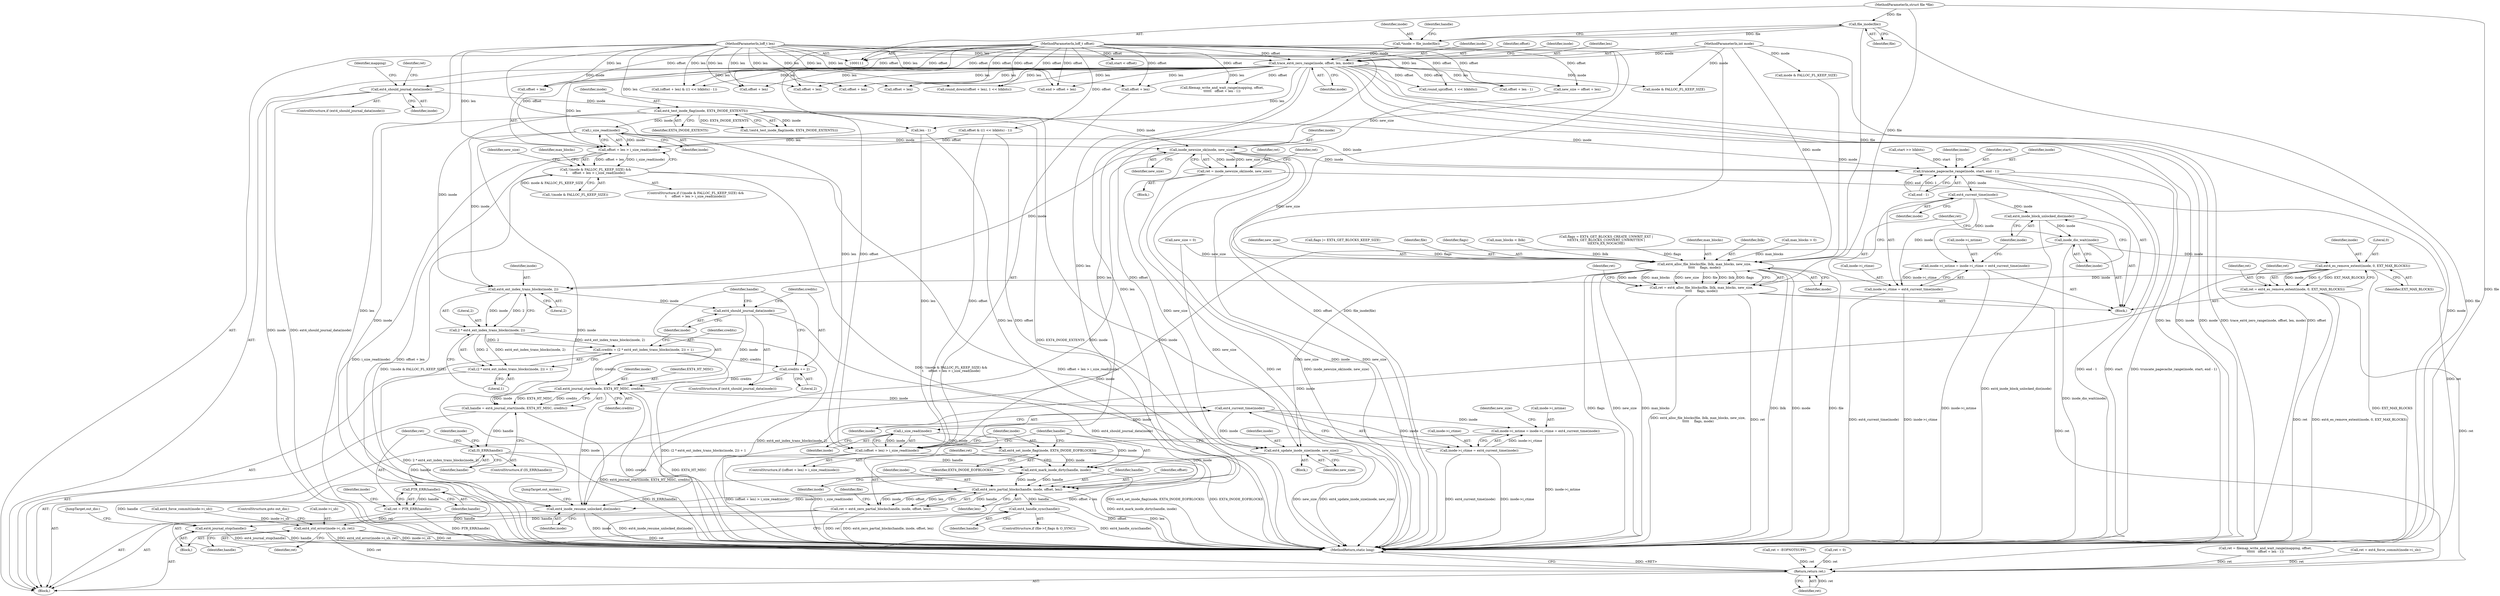 digraph "0_linux_0f2af21aae11972fa924374ddcf52e88347cf5a8@API" {
"1000315" [label="(Call,i_size_read(inode))"];
"1000296" [label="(Call,ext4_test_inode_flag(inode, EXT4_INODE_EXTENTS))"];
"1000169" [label="(Call,ext4_should_journal_data(inode))"];
"1000154" [label="(Call,trace_ext4_zero_range(inode, offset, len, mode))"];
"1000118" [label="(Call,*inode = file_inode(file))"];
"1000120" [label="(Call,file_inode(file))"];
"1000112" [label="(MethodParameterIn,struct file *file)"];
"1000113" [label="(MethodParameterIn,loff_t offset)"];
"1000114" [label="(MethodParameterIn,loff_t len)"];
"1000115" [label="(MethodParameterIn,int mode)"];
"1000311" [label="(Call,offset + len > i_size_read(inode))"];
"1000306" [label="(Call,!(mode & FALLOC_FL_KEEP_SIZE) &&\n\t     offset + len > i_size_read(inode))"];
"1000325" [label="(Call,inode_newsize_ok(inode, new_size))"];
"1000323" [label="(Call,ret = inode_newsize_ok(inode, new_size))"];
"1000481" [label="(Return,return ret;)"];
"1000341" [label="(Call,truncate_pagecache_range(inode, start, end - 1))"];
"1000355" [label="(Call,ext4_current_time(inode))"];
"1000347" [label="(Call,inode->i_mtime = inode->i_ctime = ext4_current_time(inode))"];
"1000351" [label="(Call,inode->i_ctime = ext4_current_time(inode))"];
"1000357" [label="(Call,ext4_inode_block_unlocked_dio(inode))"];
"1000359" [label="(Call,inode_dio_wait(inode))"];
"1000375" [label="(Call,ext4_es_remove_extent(inode, 0, EXT_MAX_BLOCKS))"];
"1000373" [label="(Call,ret = ext4_es_remove_extent(inode, 0, EXT_MAX_BLOCKS))"];
"1000394" [label="(Call,ext4_ext_index_trans_blocks(inode, 2))"];
"1000392" [label="(Call,2 * ext4_ext_index_trans_blocks(inode, 2))"];
"1000389" [label="(Call,credits = (2 * ext4_ext_index_trans_blocks(inode, 2)) + 1)"];
"1000401" [label="(Call,credits += 2)"];
"1000406" [label="(Call,ext4_journal_start(inode, EXT4_HT_MISC, credits))"];
"1000404" [label="(Call,handle = ext4_journal_start(inode, EXT4_HT_MISC, credits))"];
"1000411" [label="(Call,IS_ERR(handle))"];
"1000416" [label="(Call,PTR_ERR(handle))"];
"1000414" [label="(Call,ret = PTR_ERR(handle))"];
"1000418" [label="(Call,ext4_std_error(inode->i_sb, ret))"];
"1000452" [label="(Call,ext4_mark_inode_dirty(handle, inode))"];
"1000457" [label="(Call,ext4_zero_partial_blocks(handle, inode, offset, len))"];
"1000455" [label="(Call,ret = ext4_zero_partial_blocks(handle, inode, offset, len))"];
"1000468" [label="(Call,ext4_handle_sync(handle))"];
"1000470" [label="(Call,ext4_journal_stop(handle))"];
"1000473" [label="(Call,ext4_inode_resume_unlocked_dio(inode))"];
"1000432" [label="(Call,ext4_current_time(inode))"];
"1000424" [label="(Call,inode->i_mtime = inode->i_ctime = ext4_current_time(inode))"];
"1000428" [label="(Call,inode->i_ctime = ext4_current_time(inode))"];
"1000437" [label="(Call,ext4_update_inode_size(inode, new_size))"];
"1000447" [label="(Call,i_size_read(inode))"];
"1000443" [label="(Call,(offset + len) > i_size_read(inode))"];
"1000449" [label="(Call,ext4_set_inode_flag(inode, EXT4_INODE_EOFBLOCKS))"];
"1000391" [label="(Call,(2 * ext4_ext_index_trans_blocks(inode, 2)) + 1)"];
"1000399" [label="(Call,ext4_should_journal_data(inode))"];
"1000363" [label="(Call,ext4_alloc_file_blocks(file, lblk, max_blocks, new_size,\n\t\t\t\t\t     flags, mode))"];
"1000361" [label="(Call,ret = ext4_alloc_file_blocks(file, lblk, max_blocks, new_size,\n\t\t\t\t\t     flags, mode))"];
"1000396" [label="(Literal,2)"];
"1000404" [label="(Call,handle = ext4_journal_start(inode, EXT4_HT_MISC, credits))"];
"1000246" [label="(Call,offset + len)"];
"1000465" [label="(Identifier,file)"];
"1000296" [label="(Call,ext4_test_inode_flag(inode, EXT4_INODE_EXTENTS))"];
"1000228" [label="(Call,offset + len)"];
"1000449" [label="(Call,ext4_set_inode_flag(inode, EXT4_INODE_EOFBLOCKS))"];
"1000409" [label="(Identifier,credits)"];
"1000363" [label="(Call,ext4_alloc_file_blocks(file, lblk, max_blocks, new_size,\n\t\t\t\t\t     flags, mode))"];
"1000468" [label="(Call,ext4_handle_sync(handle))"];
"1000452" [label="(Call,ext4_mark_inode_dirty(handle, inode))"];
"1000155" [label="(Identifier,inode)"];
"1000462" [label="(ControlStructure,if (file->f_flags & O_SYNC))"];
"1000472" [label="(JumpTarget,out_dio:)"];
"1000300" [label="(Call,ret = -EOPNOTSUPP)"];
"1000456" [label="(Identifier,ret)"];
"1000447" [label="(Call,i_size_read(inode))"];
"1000422" [label="(Identifier,ret)"];
"1000317" [label="(Block,)"];
"1000411" [label="(Call,IS_ERR(handle))"];
"1000351" [label="(Call,inode->i_ctime = ext4_current_time(inode))"];
"1000169" [label="(Call,ext4_should_journal_data(inode))"];
"1000471" [label="(Identifier,handle)"];
"1000439" [label="(Identifier,new_size)"];
"1000112" [label="(MethodParameterIn,struct file *file)"];
"1000458" [label="(Identifier,handle)"];
"1000198" [label="(Call,len - 1)"];
"1000378" [label="(Identifier,EXT_MAX_BLOCKS)"];
"1000297" [label="(Identifier,inode)"];
"1000394" [label="(Call,ext4_ext_index_trans_blocks(inode, 2))"];
"1000413" [label="(Block,)"];
"1000340" [label="(Block,)"];
"1000342" [label="(Identifier,inode)"];
"1000193" [label="(Call,filemap_write_and_wait_range(mapping, offset,\n\t\t\t\t\t\t   offset + len - 1))"];
"1000364" [label="(Identifier,file)"];
"1000368" [label="(Identifier,flags)"];
"1000318" [label="(Call,new_size = offset + len)"];
"1000236" [label="(Call,offset & ((1 << blkbits) - 1))"];
"1000393" [label="(Literal,2)"];
"1000392" [label="(Call,2 * ext4_ext_index_trans_blocks(inode, 2))"];
"1000114" [label="(MethodParameterIn,loff_t len)"];
"1000121" [label="(Identifier,file)"];
"1000455" [label="(Call,ret = ext4_zero_partial_blocks(handle, inode, offset, len))"];
"1000400" [label="(Identifier,inode)"];
"1000424" [label="(Call,inode->i_mtime = inode->i_ctime = ext4_current_time(inode))"];
"1000226" [label="(Call,end > offset + len)"];
"1000320" [label="(Call,offset + len)"];
"1000344" [label="(Call,end - 1)"];
"1000391" [label="(Call,(2 * ext4_ext_index_trans_blocks(inode, 2)) + 1)"];
"1000156" [label="(Identifier,offset)"];
"1000417" [label="(Identifier,handle)"];
"1000408" [label="(Identifier,EXT4_HT_MISC)"];
"1000163" [label="(Identifier,inode)"];
"1000265" [label="(Call,max_blocks < lblk)"];
"1000118" [label="(Call,*inode = file_inode(file))"];
"1000405" [label="(Identifier,handle)"];
"1000375" [label="(Call,ext4_es_remove_extent(inode, 0, EXT_MAX_BLOCKS))"];
"1000325" [label="(Call,inode_newsize_ok(inode, new_size))"];
"1000312" [label="(Call,offset + len)"];
"1000469" [label="(Identifier,handle)"];
"1000275" [label="(Call,flags = EXT4_GET_BLOCKS_CREATE_UNWRIT_EXT |\n\t\tEXT4_GET_BLOCKS_CONVERT_UNWRITTEN |\n\t\tEXT4_EX_NOCACHE)"];
"1000185" [label="(Identifier,mapping)"];
"1000415" [label="(Identifier,ret)"];
"1000475" [label="(JumpTarget,out_mutex:)"];
"1000442" [label="(ControlStructure,if ((offset + len) > i_size_read(inode)))"];
"1000366" [label="(Identifier,max_blocks)"];
"1000298" [label="(Identifier,EXT4_INODE_EXTENTS)"];
"1000376" [label="(Identifier,inode)"];
"1000470" [label="(Call,ext4_journal_stop(handle))"];
"1000305" [label="(ControlStructure,if (!(mode & FALLOC_FL_KEEP_SIZE) &&\n\t     offset + len > i_size_read(inode)))"];
"1000473" [label="(Call,ext4_inode_resume_unlocked_dio(inode))"];
"1000128" [label="(Call,new_size = 0)"];
"1000450" [label="(Identifier,inode)"];
"1000207" [label="(Call,round_up(offset, 1 << blkbits))"];
"1000324" [label="(Identifier,ret)"];
"1000341" [label="(Call,truncate_pagecache_range(inode, start, end - 1))"];
"1000132" [label="(Call,ret = 0)"];
"1000158" [label="(Identifier,mode)"];
"1000116" [label="(Block,)"];
"1000214" [label="(Call,round_down((offset + len), 1 << blkbits))"];
"1000295" [label="(Call,!(ext4_test_inode_flag(inode, EXT4_INODE_EXTENTS)))"];
"1000191" [label="(Call,ret = filemap_write_and_wait_range(mapping, offset,\n\t\t\t\t\t\t   offset + len - 1))"];
"1000474" [label="(Identifier,inode)"];
"1000256" [label="(Call,start >> blkbits)"];
"1000352" [label="(Call,inode->i_ctime)"];
"1000460" [label="(Identifier,offset)"];
"1000432" [label="(Call,ext4_current_time(inode))"];
"1000459" [label="(Identifier,inode)"];
"1000416" [label="(Call,PTR_ERR(handle))"];
"1000426" [label="(Identifier,inode)"];
"1000483" [label="(MethodReturn,static long)"];
"1000327" [label="(Identifier,new_size)"];
"1000438" [label="(Identifier,inode)"];
"1000365" [label="(Identifier,lblk)"];
"1000337" [label="(Call,max_blocks > 0)"];
"1000154" [label="(Call,trace_ext4_zero_range(inode, offset, len, mode))"];
"1000362" [label="(Identifier,ret)"];
"1000373" [label="(Call,ret = ext4_es_remove_extent(inode, 0, EXT_MAX_BLOCKS))"];
"1000283" [label="(Call,mode & FALLOC_FL_KEEP_SIZE)"];
"1000457" [label="(Call,ext4_zero_partial_blocks(handle, inode, offset, len))"];
"1000119" [label="(Identifier,inode)"];
"1000323" [label="(Call,ret = inode_newsize_ok(inode, new_size))"];
"1000315" [label="(Call,i_size_read(inode))"];
"1000443" [label="(Call,(offset + len) > i_size_read(inode))"];
"1000412" [label="(Identifier,handle)"];
"1000173" [label="(Identifier,ret)"];
"1000170" [label="(Identifier,inode)"];
"1000395" [label="(Identifier,inode)"];
"1000374" [label="(Identifier,ret)"];
"1000223" [label="(Call,start < offset)"];
"1000308" [label="(Call,mode & FALLOC_FL_KEEP_SIZE)"];
"1000113" [label="(MethodParameterIn,loff_t offset)"];
"1000311" [label="(Call,offset + len > i_size_read(inode))"];
"1000347" [label="(Call,inode->i_mtime = inode->i_ctime = ext4_current_time(inode))"];
"1000349" [label="(Identifier,inode)"];
"1000397" [label="(Literal,1)"];
"1000356" [label="(Identifier,inode)"];
"1000357" [label="(Call,ext4_inode_block_unlocked_dio(inode))"];
"1000425" [label="(Call,inode->i_mtime)"];
"1000407" [label="(Identifier,inode)"];
"1000371" [label="(Identifier,ret)"];
"1000367" [label="(Identifier,new_size)"];
"1000326" [label="(Identifier,inode)"];
"1000414" [label="(Call,ret = PTR_ERR(handle))"];
"1000196" [label="(Call,offset + len - 1)"];
"1000433" [label="(Identifier,inode)"];
"1000437" [label="(Call,ext4_update_inode_size(inode, new_size))"];
"1000329" [label="(Identifier,ret)"];
"1000360" [label="(Identifier,inode)"];
"1000307" [label="(Call,!(mode & FALLOC_FL_KEEP_SIZE))"];
"1000390" [label="(Identifier,credits)"];
"1000286" [label="(Call,flags |= EXT4_GET_BLOCKS_KEEP_SIZE)"];
"1000403" [label="(Literal,2)"];
"1000380" [label="(Identifier,ret)"];
"1000454" [label="(Identifier,inode)"];
"1000338" [label="(Identifier,max_blocks)"];
"1000451" [label="(Identifier,EXT4_INODE_EOFBLOCKS)"];
"1000361" [label="(Call,ret = ext4_alloc_file_blocks(file, lblk, max_blocks, new_size,\n\t\t\t\t\t     flags, mode))"];
"1000428" [label="(Call,inode->i_ctime = ext4_current_time(inode))"];
"1000124" [label="(Identifier,handle)"];
"1000399" [label="(Call,ext4_should_journal_data(inode))"];
"1000369" [label="(Identifier,mode)"];
"1000157" [label="(Identifier,len)"];
"1000168" [label="(ControlStructure,if (ext4_should_journal_data(inode)))"];
"1000316" [label="(Identifier,inode)"];
"1000115" [label="(MethodParameterIn,int mode)"];
"1000348" [label="(Call,inode->i_mtime)"];
"1000436" [label="(Block,)"];
"1000319" [label="(Identifier,new_size)"];
"1000359" [label="(Call,inode_dio_wait(inode))"];
"1000174" [label="(Call,ext4_force_commit(inode->i_sb))"];
"1000355" [label="(Call,ext4_current_time(inode))"];
"1000377" [label="(Literal,0)"];
"1000406" [label="(Call,ext4_journal_start(inode, EXT4_HT_MISC, credits))"];
"1000401" [label="(Call,credits += 2)"];
"1000429" [label="(Call,inode->i_ctime)"];
"1000448" [label="(Identifier,inode)"];
"1000423" [label="(ControlStructure,goto out_dio;)"];
"1000398" [label="(ControlStructure,if (ext4_should_journal_data(inode)))"];
"1000306" [label="(Call,!(mode & FALLOC_FL_KEEP_SIZE) &&\n\t     offset + len > i_size_read(inode))"];
"1000120" [label="(Call,file_inode(file))"];
"1000461" [label="(Identifier,len)"];
"1000420" [label="(Identifier,inode)"];
"1000453" [label="(Identifier,handle)"];
"1000419" [label="(Call,inode->i_sb)"];
"1000482" [label="(Identifier,ret)"];
"1000410" [label="(ControlStructure,if (IS_ERR(handle)))"];
"1000444" [label="(Call,offset + len)"];
"1000389" [label="(Call,credits = (2 * ext4_ext_index_trans_blocks(inode, 2)) + 1)"];
"1000245" [label="(Call,(offset + len) & ((1 << blkbits) - 1))"];
"1000343" [label="(Identifier,start)"];
"1000402" [label="(Identifier,credits)"];
"1000435" [label="(Identifier,new_size)"];
"1000481" [label="(Return,return ret;)"];
"1000418" [label="(Call,ext4_std_error(inode->i_sb, ret))"];
"1000172" [label="(Call,ret = ext4_force_commit(inode->i_sb))"];
"1000358" [label="(Identifier,inode)"];
"1000215" [label="(Call,offset + len)"];
"1000315" -> "1000311"  [label="AST: "];
"1000315" -> "1000316"  [label="CFG: "];
"1000316" -> "1000315"  [label="AST: "];
"1000311" -> "1000315"  [label="CFG: "];
"1000315" -> "1000311"  [label="DDG: inode"];
"1000296" -> "1000315"  [label="DDG: inode"];
"1000315" -> "1000325"  [label="DDG: inode"];
"1000315" -> "1000341"  [label="DDG: inode"];
"1000315" -> "1000394"  [label="DDG: inode"];
"1000315" -> "1000473"  [label="DDG: inode"];
"1000296" -> "1000295"  [label="AST: "];
"1000296" -> "1000298"  [label="CFG: "];
"1000297" -> "1000296"  [label="AST: "];
"1000298" -> "1000296"  [label="AST: "];
"1000295" -> "1000296"  [label="CFG: "];
"1000296" -> "1000483"  [label="DDG: EXT4_INODE_EXTENTS"];
"1000296" -> "1000483"  [label="DDG: inode"];
"1000296" -> "1000295"  [label="DDG: inode"];
"1000296" -> "1000295"  [label="DDG: EXT4_INODE_EXTENTS"];
"1000169" -> "1000296"  [label="DDG: inode"];
"1000296" -> "1000325"  [label="DDG: inode"];
"1000296" -> "1000341"  [label="DDG: inode"];
"1000296" -> "1000394"  [label="DDG: inode"];
"1000296" -> "1000473"  [label="DDG: inode"];
"1000169" -> "1000168"  [label="AST: "];
"1000169" -> "1000170"  [label="CFG: "];
"1000170" -> "1000169"  [label="AST: "];
"1000173" -> "1000169"  [label="CFG: "];
"1000185" -> "1000169"  [label="CFG: "];
"1000169" -> "1000483"  [label="DDG: ext4_should_journal_data(inode)"];
"1000169" -> "1000483"  [label="DDG: inode"];
"1000154" -> "1000169"  [label="DDG: inode"];
"1000154" -> "1000116"  [label="AST: "];
"1000154" -> "1000158"  [label="CFG: "];
"1000155" -> "1000154"  [label="AST: "];
"1000156" -> "1000154"  [label="AST: "];
"1000157" -> "1000154"  [label="AST: "];
"1000158" -> "1000154"  [label="AST: "];
"1000163" -> "1000154"  [label="CFG: "];
"1000154" -> "1000483"  [label="DDG: len"];
"1000154" -> "1000483"  [label="DDG: inode"];
"1000154" -> "1000483"  [label="DDG: mode"];
"1000154" -> "1000483"  [label="DDG: trace_ext4_zero_range(inode, offset, len, mode)"];
"1000154" -> "1000483"  [label="DDG: offset"];
"1000118" -> "1000154"  [label="DDG: inode"];
"1000113" -> "1000154"  [label="DDG: offset"];
"1000114" -> "1000154"  [label="DDG: len"];
"1000115" -> "1000154"  [label="DDG: mode"];
"1000154" -> "1000193"  [label="DDG: offset"];
"1000154" -> "1000196"  [label="DDG: offset"];
"1000154" -> "1000198"  [label="DDG: len"];
"1000154" -> "1000207"  [label="DDG: offset"];
"1000154" -> "1000214"  [label="DDG: len"];
"1000154" -> "1000215"  [label="DDG: len"];
"1000154" -> "1000226"  [label="DDG: len"];
"1000154" -> "1000228"  [label="DDG: len"];
"1000154" -> "1000245"  [label="DDG: len"];
"1000154" -> "1000246"  [label="DDG: len"];
"1000154" -> "1000283"  [label="DDG: mode"];
"1000154" -> "1000311"  [label="DDG: len"];
"1000154" -> "1000312"  [label="DDG: len"];
"1000154" -> "1000318"  [label="DDG: len"];
"1000154" -> "1000320"  [label="DDG: len"];
"1000154" -> "1000443"  [label="DDG: len"];
"1000154" -> "1000444"  [label="DDG: len"];
"1000154" -> "1000457"  [label="DDG: len"];
"1000118" -> "1000116"  [label="AST: "];
"1000118" -> "1000120"  [label="CFG: "];
"1000119" -> "1000118"  [label="AST: "];
"1000120" -> "1000118"  [label="AST: "];
"1000124" -> "1000118"  [label="CFG: "];
"1000118" -> "1000483"  [label="DDG: file_inode(file)"];
"1000120" -> "1000118"  [label="DDG: file"];
"1000120" -> "1000121"  [label="CFG: "];
"1000121" -> "1000120"  [label="AST: "];
"1000120" -> "1000483"  [label="DDG: file"];
"1000112" -> "1000120"  [label="DDG: file"];
"1000120" -> "1000363"  [label="DDG: file"];
"1000112" -> "1000111"  [label="AST: "];
"1000112" -> "1000483"  [label="DDG: file"];
"1000112" -> "1000363"  [label="DDG: file"];
"1000113" -> "1000111"  [label="AST: "];
"1000113" -> "1000483"  [label="DDG: offset"];
"1000113" -> "1000193"  [label="DDG: offset"];
"1000113" -> "1000196"  [label="DDG: offset"];
"1000113" -> "1000207"  [label="DDG: offset"];
"1000113" -> "1000214"  [label="DDG: offset"];
"1000113" -> "1000215"  [label="DDG: offset"];
"1000113" -> "1000223"  [label="DDG: offset"];
"1000113" -> "1000226"  [label="DDG: offset"];
"1000113" -> "1000228"  [label="DDG: offset"];
"1000113" -> "1000236"  [label="DDG: offset"];
"1000113" -> "1000245"  [label="DDG: offset"];
"1000113" -> "1000246"  [label="DDG: offset"];
"1000113" -> "1000311"  [label="DDG: offset"];
"1000113" -> "1000312"  [label="DDG: offset"];
"1000113" -> "1000318"  [label="DDG: offset"];
"1000113" -> "1000320"  [label="DDG: offset"];
"1000113" -> "1000443"  [label="DDG: offset"];
"1000113" -> "1000444"  [label="DDG: offset"];
"1000113" -> "1000457"  [label="DDG: offset"];
"1000114" -> "1000111"  [label="AST: "];
"1000114" -> "1000483"  [label="DDG: len"];
"1000114" -> "1000198"  [label="DDG: len"];
"1000114" -> "1000214"  [label="DDG: len"];
"1000114" -> "1000215"  [label="DDG: len"];
"1000114" -> "1000226"  [label="DDG: len"];
"1000114" -> "1000228"  [label="DDG: len"];
"1000114" -> "1000245"  [label="DDG: len"];
"1000114" -> "1000246"  [label="DDG: len"];
"1000114" -> "1000311"  [label="DDG: len"];
"1000114" -> "1000312"  [label="DDG: len"];
"1000114" -> "1000318"  [label="DDG: len"];
"1000114" -> "1000320"  [label="DDG: len"];
"1000114" -> "1000443"  [label="DDG: len"];
"1000114" -> "1000444"  [label="DDG: len"];
"1000114" -> "1000457"  [label="DDG: len"];
"1000115" -> "1000111"  [label="AST: "];
"1000115" -> "1000483"  [label="DDG: mode"];
"1000115" -> "1000283"  [label="DDG: mode"];
"1000115" -> "1000308"  [label="DDG: mode"];
"1000115" -> "1000363"  [label="DDG: mode"];
"1000311" -> "1000306"  [label="AST: "];
"1000312" -> "1000311"  [label="AST: "];
"1000306" -> "1000311"  [label="CFG: "];
"1000311" -> "1000483"  [label="DDG: offset + len"];
"1000311" -> "1000483"  [label="DDG: i_size_read(inode)"];
"1000311" -> "1000306"  [label="DDG: offset + len"];
"1000311" -> "1000306"  [label="DDG: i_size_read(inode)"];
"1000236" -> "1000311"  [label="DDG: offset"];
"1000198" -> "1000311"  [label="DDG: len"];
"1000306" -> "1000305"  [label="AST: "];
"1000306" -> "1000307"  [label="CFG: "];
"1000307" -> "1000306"  [label="AST: "];
"1000319" -> "1000306"  [label="CFG: "];
"1000338" -> "1000306"  [label="CFG: "];
"1000306" -> "1000483"  [label="DDG: offset + len > i_size_read(inode)"];
"1000306" -> "1000483"  [label="DDG: !(mode & FALLOC_FL_KEEP_SIZE)"];
"1000306" -> "1000483"  [label="DDG: !(mode & FALLOC_FL_KEEP_SIZE) &&\n\t     offset + len > i_size_read(inode)"];
"1000307" -> "1000306"  [label="DDG: mode & FALLOC_FL_KEEP_SIZE"];
"1000325" -> "1000323"  [label="AST: "];
"1000325" -> "1000327"  [label="CFG: "];
"1000326" -> "1000325"  [label="AST: "];
"1000327" -> "1000325"  [label="AST: "];
"1000323" -> "1000325"  [label="CFG: "];
"1000325" -> "1000483"  [label="DDG: inode"];
"1000325" -> "1000483"  [label="DDG: new_size"];
"1000325" -> "1000323"  [label="DDG: inode"];
"1000325" -> "1000323"  [label="DDG: new_size"];
"1000318" -> "1000325"  [label="DDG: new_size"];
"1000325" -> "1000341"  [label="DDG: inode"];
"1000325" -> "1000363"  [label="DDG: new_size"];
"1000325" -> "1000394"  [label="DDG: inode"];
"1000325" -> "1000437"  [label="DDG: new_size"];
"1000325" -> "1000473"  [label="DDG: inode"];
"1000323" -> "1000317"  [label="AST: "];
"1000324" -> "1000323"  [label="AST: "];
"1000329" -> "1000323"  [label="CFG: "];
"1000323" -> "1000483"  [label="DDG: ret"];
"1000323" -> "1000483"  [label="DDG: inode_newsize_ok(inode, new_size)"];
"1000323" -> "1000481"  [label="DDG: ret"];
"1000481" -> "1000116"  [label="AST: "];
"1000481" -> "1000482"  [label="CFG: "];
"1000482" -> "1000481"  [label="AST: "];
"1000483" -> "1000481"  [label="CFG: "];
"1000481" -> "1000483"  [label="DDG: <RET>"];
"1000482" -> "1000481"  [label="DDG: ret"];
"1000300" -> "1000481"  [label="DDG: ret"];
"1000418" -> "1000481"  [label="DDG: ret"];
"1000132" -> "1000481"  [label="DDG: ret"];
"1000172" -> "1000481"  [label="DDG: ret"];
"1000361" -> "1000481"  [label="DDG: ret"];
"1000373" -> "1000481"  [label="DDG: ret"];
"1000191" -> "1000481"  [label="DDG: ret"];
"1000455" -> "1000481"  [label="DDG: ret"];
"1000341" -> "1000340"  [label="AST: "];
"1000341" -> "1000344"  [label="CFG: "];
"1000342" -> "1000341"  [label="AST: "];
"1000343" -> "1000341"  [label="AST: "];
"1000344" -> "1000341"  [label="AST: "];
"1000349" -> "1000341"  [label="CFG: "];
"1000341" -> "1000483"  [label="DDG: end - 1"];
"1000341" -> "1000483"  [label="DDG: start"];
"1000341" -> "1000483"  [label="DDG: truncate_pagecache_range(inode, start, end - 1)"];
"1000256" -> "1000341"  [label="DDG: start"];
"1000344" -> "1000341"  [label="DDG: end"];
"1000344" -> "1000341"  [label="DDG: 1"];
"1000341" -> "1000355"  [label="DDG: inode"];
"1000355" -> "1000351"  [label="AST: "];
"1000355" -> "1000356"  [label="CFG: "];
"1000356" -> "1000355"  [label="AST: "];
"1000351" -> "1000355"  [label="CFG: "];
"1000355" -> "1000347"  [label="DDG: inode"];
"1000355" -> "1000351"  [label="DDG: inode"];
"1000355" -> "1000357"  [label="DDG: inode"];
"1000347" -> "1000340"  [label="AST: "];
"1000347" -> "1000351"  [label="CFG: "];
"1000348" -> "1000347"  [label="AST: "];
"1000351" -> "1000347"  [label="AST: "];
"1000358" -> "1000347"  [label="CFG: "];
"1000347" -> "1000483"  [label="DDG: inode->i_mtime"];
"1000351" -> "1000347"  [label="DDG: inode->i_ctime"];
"1000352" -> "1000351"  [label="AST: "];
"1000351" -> "1000483"  [label="DDG: inode->i_ctime"];
"1000351" -> "1000483"  [label="DDG: ext4_current_time(inode)"];
"1000357" -> "1000340"  [label="AST: "];
"1000357" -> "1000358"  [label="CFG: "];
"1000358" -> "1000357"  [label="AST: "];
"1000360" -> "1000357"  [label="CFG: "];
"1000357" -> "1000483"  [label="DDG: ext4_inode_block_unlocked_dio(inode)"];
"1000357" -> "1000359"  [label="DDG: inode"];
"1000359" -> "1000340"  [label="AST: "];
"1000359" -> "1000360"  [label="CFG: "];
"1000360" -> "1000359"  [label="AST: "];
"1000362" -> "1000359"  [label="CFG: "];
"1000359" -> "1000483"  [label="DDG: inode_dio_wait(inode)"];
"1000359" -> "1000375"  [label="DDG: inode"];
"1000359" -> "1000473"  [label="DDG: inode"];
"1000375" -> "1000373"  [label="AST: "];
"1000375" -> "1000378"  [label="CFG: "];
"1000376" -> "1000375"  [label="AST: "];
"1000377" -> "1000375"  [label="AST: "];
"1000378" -> "1000375"  [label="AST: "];
"1000373" -> "1000375"  [label="CFG: "];
"1000375" -> "1000483"  [label="DDG: EXT_MAX_BLOCKS"];
"1000375" -> "1000373"  [label="DDG: inode"];
"1000375" -> "1000373"  [label="DDG: 0"];
"1000375" -> "1000373"  [label="DDG: EXT_MAX_BLOCKS"];
"1000375" -> "1000394"  [label="DDG: inode"];
"1000375" -> "1000473"  [label="DDG: inode"];
"1000373" -> "1000340"  [label="AST: "];
"1000374" -> "1000373"  [label="AST: "];
"1000380" -> "1000373"  [label="CFG: "];
"1000373" -> "1000483"  [label="DDG: ext4_es_remove_extent(inode, 0, EXT_MAX_BLOCKS)"];
"1000373" -> "1000483"  [label="DDG: ret"];
"1000394" -> "1000392"  [label="AST: "];
"1000394" -> "1000396"  [label="CFG: "];
"1000395" -> "1000394"  [label="AST: "];
"1000396" -> "1000394"  [label="AST: "];
"1000392" -> "1000394"  [label="CFG: "];
"1000394" -> "1000392"  [label="DDG: inode"];
"1000394" -> "1000392"  [label="DDG: 2"];
"1000394" -> "1000399"  [label="DDG: inode"];
"1000392" -> "1000391"  [label="AST: "];
"1000393" -> "1000392"  [label="AST: "];
"1000397" -> "1000392"  [label="CFG: "];
"1000392" -> "1000483"  [label="DDG: ext4_ext_index_trans_blocks(inode, 2)"];
"1000392" -> "1000389"  [label="DDG: 2"];
"1000392" -> "1000389"  [label="DDG: ext4_ext_index_trans_blocks(inode, 2)"];
"1000392" -> "1000391"  [label="DDG: 2"];
"1000392" -> "1000391"  [label="DDG: ext4_ext_index_trans_blocks(inode, 2)"];
"1000389" -> "1000116"  [label="AST: "];
"1000389" -> "1000391"  [label="CFG: "];
"1000390" -> "1000389"  [label="AST: "];
"1000391" -> "1000389"  [label="AST: "];
"1000400" -> "1000389"  [label="CFG: "];
"1000389" -> "1000483"  [label="DDG: (2 * ext4_ext_index_trans_blocks(inode, 2)) + 1"];
"1000389" -> "1000401"  [label="DDG: credits"];
"1000389" -> "1000406"  [label="DDG: credits"];
"1000401" -> "1000398"  [label="AST: "];
"1000401" -> "1000403"  [label="CFG: "];
"1000402" -> "1000401"  [label="AST: "];
"1000403" -> "1000401"  [label="AST: "];
"1000405" -> "1000401"  [label="CFG: "];
"1000401" -> "1000406"  [label="DDG: credits"];
"1000406" -> "1000404"  [label="AST: "];
"1000406" -> "1000409"  [label="CFG: "];
"1000407" -> "1000406"  [label="AST: "];
"1000408" -> "1000406"  [label="AST: "];
"1000409" -> "1000406"  [label="AST: "];
"1000404" -> "1000406"  [label="CFG: "];
"1000406" -> "1000483"  [label="DDG: credits"];
"1000406" -> "1000483"  [label="DDG: EXT4_HT_MISC"];
"1000406" -> "1000404"  [label="DDG: inode"];
"1000406" -> "1000404"  [label="DDG: EXT4_HT_MISC"];
"1000406" -> "1000404"  [label="DDG: credits"];
"1000399" -> "1000406"  [label="DDG: inode"];
"1000406" -> "1000432"  [label="DDG: inode"];
"1000406" -> "1000473"  [label="DDG: inode"];
"1000404" -> "1000116"  [label="AST: "];
"1000405" -> "1000404"  [label="AST: "];
"1000412" -> "1000404"  [label="CFG: "];
"1000404" -> "1000483"  [label="DDG: ext4_journal_start(inode, EXT4_HT_MISC, credits)"];
"1000404" -> "1000411"  [label="DDG: handle"];
"1000411" -> "1000410"  [label="AST: "];
"1000411" -> "1000412"  [label="CFG: "];
"1000412" -> "1000411"  [label="AST: "];
"1000415" -> "1000411"  [label="CFG: "];
"1000426" -> "1000411"  [label="CFG: "];
"1000411" -> "1000483"  [label="DDG: IS_ERR(handle)"];
"1000411" -> "1000416"  [label="DDG: handle"];
"1000411" -> "1000452"  [label="DDG: handle"];
"1000416" -> "1000414"  [label="AST: "];
"1000416" -> "1000417"  [label="CFG: "];
"1000417" -> "1000416"  [label="AST: "];
"1000414" -> "1000416"  [label="CFG: "];
"1000416" -> "1000483"  [label="DDG: handle"];
"1000416" -> "1000414"  [label="DDG: handle"];
"1000414" -> "1000413"  [label="AST: "];
"1000415" -> "1000414"  [label="AST: "];
"1000420" -> "1000414"  [label="CFG: "];
"1000414" -> "1000483"  [label="DDG: PTR_ERR(handle)"];
"1000414" -> "1000418"  [label="DDG: ret"];
"1000418" -> "1000413"  [label="AST: "];
"1000418" -> "1000422"  [label="CFG: "];
"1000419" -> "1000418"  [label="AST: "];
"1000422" -> "1000418"  [label="AST: "];
"1000423" -> "1000418"  [label="CFG: "];
"1000418" -> "1000483"  [label="DDG: ret"];
"1000418" -> "1000483"  [label="DDG: ext4_std_error(inode->i_sb, ret)"];
"1000418" -> "1000483"  [label="DDG: inode->i_sb"];
"1000174" -> "1000418"  [label="DDG: inode->i_sb"];
"1000452" -> "1000116"  [label="AST: "];
"1000452" -> "1000454"  [label="CFG: "];
"1000453" -> "1000452"  [label="AST: "];
"1000454" -> "1000452"  [label="AST: "];
"1000456" -> "1000452"  [label="CFG: "];
"1000452" -> "1000483"  [label="DDG: ext4_mark_inode_dirty(handle, inode)"];
"1000437" -> "1000452"  [label="DDG: inode"];
"1000449" -> "1000452"  [label="DDG: inode"];
"1000447" -> "1000452"  [label="DDG: inode"];
"1000452" -> "1000457"  [label="DDG: handle"];
"1000452" -> "1000457"  [label="DDG: inode"];
"1000457" -> "1000455"  [label="AST: "];
"1000457" -> "1000461"  [label="CFG: "];
"1000458" -> "1000457"  [label="AST: "];
"1000459" -> "1000457"  [label="AST: "];
"1000460" -> "1000457"  [label="AST: "];
"1000461" -> "1000457"  [label="AST: "];
"1000455" -> "1000457"  [label="CFG: "];
"1000457" -> "1000483"  [label="DDG: len"];
"1000457" -> "1000483"  [label="DDG: offset"];
"1000457" -> "1000455"  [label="DDG: handle"];
"1000457" -> "1000455"  [label="DDG: inode"];
"1000457" -> "1000455"  [label="DDG: offset"];
"1000457" -> "1000455"  [label="DDG: len"];
"1000236" -> "1000457"  [label="DDG: offset"];
"1000198" -> "1000457"  [label="DDG: len"];
"1000457" -> "1000468"  [label="DDG: handle"];
"1000457" -> "1000470"  [label="DDG: handle"];
"1000457" -> "1000473"  [label="DDG: inode"];
"1000455" -> "1000116"  [label="AST: "];
"1000456" -> "1000455"  [label="AST: "];
"1000465" -> "1000455"  [label="CFG: "];
"1000455" -> "1000483"  [label="DDG: ext4_zero_partial_blocks(handle, inode, offset, len)"];
"1000455" -> "1000483"  [label="DDG: ret"];
"1000468" -> "1000462"  [label="AST: "];
"1000468" -> "1000469"  [label="CFG: "];
"1000469" -> "1000468"  [label="AST: "];
"1000471" -> "1000468"  [label="CFG: "];
"1000468" -> "1000483"  [label="DDG: ext4_handle_sync(handle)"];
"1000468" -> "1000470"  [label="DDG: handle"];
"1000470" -> "1000116"  [label="AST: "];
"1000470" -> "1000471"  [label="CFG: "];
"1000471" -> "1000470"  [label="AST: "];
"1000472" -> "1000470"  [label="CFG: "];
"1000470" -> "1000483"  [label="DDG: handle"];
"1000470" -> "1000483"  [label="DDG: ext4_journal_stop(handle)"];
"1000473" -> "1000116"  [label="AST: "];
"1000473" -> "1000474"  [label="CFG: "];
"1000474" -> "1000473"  [label="AST: "];
"1000475" -> "1000473"  [label="CFG: "];
"1000473" -> "1000483"  [label="DDG: inode"];
"1000473" -> "1000483"  [label="DDG: ext4_inode_resume_unlocked_dio(inode)"];
"1000432" -> "1000428"  [label="AST: "];
"1000432" -> "1000433"  [label="CFG: "];
"1000433" -> "1000432"  [label="AST: "];
"1000428" -> "1000432"  [label="CFG: "];
"1000432" -> "1000424"  [label="DDG: inode"];
"1000432" -> "1000428"  [label="DDG: inode"];
"1000432" -> "1000437"  [label="DDG: inode"];
"1000432" -> "1000447"  [label="DDG: inode"];
"1000424" -> "1000116"  [label="AST: "];
"1000424" -> "1000428"  [label="CFG: "];
"1000425" -> "1000424"  [label="AST: "];
"1000428" -> "1000424"  [label="AST: "];
"1000435" -> "1000424"  [label="CFG: "];
"1000424" -> "1000483"  [label="DDG: inode->i_mtime"];
"1000428" -> "1000424"  [label="DDG: inode->i_ctime"];
"1000429" -> "1000428"  [label="AST: "];
"1000428" -> "1000483"  [label="DDG: ext4_current_time(inode)"];
"1000428" -> "1000483"  [label="DDG: inode->i_ctime"];
"1000437" -> "1000436"  [label="AST: "];
"1000437" -> "1000439"  [label="CFG: "];
"1000438" -> "1000437"  [label="AST: "];
"1000439" -> "1000437"  [label="AST: "];
"1000453" -> "1000437"  [label="CFG: "];
"1000437" -> "1000483"  [label="DDG: ext4_update_inode_size(inode, new_size)"];
"1000437" -> "1000483"  [label="DDG: new_size"];
"1000128" -> "1000437"  [label="DDG: new_size"];
"1000363" -> "1000437"  [label="DDG: new_size"];
"1000447" -> "1000443"  [label="AST: "];
"1000447" -> "1000448"  [label="CFG: "];
"1000448" -> "1000447"  [label="AST: "];
"1000443" -> "1000447"  [label="CFG: "];
"1000447" -> "1000443"  [label="DDG: inode"];
"1000447" -> "1000449"  [label="DDG: inode"];
"1000443" -> "1000442"  [label="AST: "];
"1000444" -> "1000443"  [label="AST: "];
"1000450" -> "1000443"  [label="CFG: "];
"1000453" -> "1000443"  [label="CFG: "];
"1000443" -> "1000483"  [label="DDG: (offset + len) > i_size_read(inode)"];
"1000443" -> "1000483"  [label="DDG: i_size_read(inode)"];
"1000443" -> "1000483"  [label="DDG: offset + len"];
"1000236" -> "1000443"  [label="DDG: offset"];
"1000198" -> "1000443"  [label="DDG: len"];
"1000449" -> "1000442"  [label="AST: "];
"1000449" -> "1000451"  [label="CFG: "];
"1000450" -> "1000449"  [label="AST: "];
"1000451" -> "1000449"  [label="AST: "];
"1000453" -> "1000449"  [label="CFG: "];
"1000449" -> "1000483"  [label="DDG: ext4_set_inode_flag(inode, EXT4_INODE_EOFBLOCKS)"];
"1000449" -> "1000483"  [label="DDG: EXT4_INODE_EOFBLOCKS"];
"1000391" -> "1000397"  [label="CFG: "];
"1000397" -> "1000391"  [label="AST: "];
"1000391" -> "1000483"  [label="DDG: 2 * ext4_ext_index_trans_blocks(inode, 2)"];
"1000399" -> "1000398"  [label="AST: "];
"1000399" -> "1000400"  [label="CFG: "];
"1000400" -> "1000399"  [label="AST: "];
"1000402" -> "1000399"  [label="CFG: "];
"1000405" -> "1000399"  [label="CFG: "];
"1000399" -> "1000483"  [label="DDG: ext4_should_journal_data(inode)"];
"1000363" -> "1000361"  [label="AST: "];
"1000363" -> "1000369"  [label="CFG: "];
"1000364" -> "1000363"  [label="AST: "];
"1000365" -> "1000363"  [label="AST: "];
"1000366" -> "1000363"  [label="AST: "];
"1000367" -> "1000363"  [label="AST: "];
"1000368" -> "1000363"  [label="AST: "];
"1000369" -> "1000363"  [label="AST: "];
"1000361" -> "1000363"  [label="CFG: "];
"1000363" -> "1000483"  [label="DDG: lblk"];
"1000363" -> "1000483"  [label="DDG: mode"];
"1000363" -> "1000483"  [label="DDG: file"];
"1000363" -> "1000483"  [label="DDG: flags"];
"1000363" -> "1000483"  [label="DDG: new_size"];
"1000363" -> "1000483"  [label="DDG: max_blocks"];
"1000363" -> "1000361"  [label="DDG: mode"];
"1000363" -> "1000361"  [label="DDG: max_blocks"];
"1000363" -> "1000361"  [label="DDG: new_size"];
"1000363" -> "1000361"  [label="DDG: file"];
"1000363" -> "1000361"  [label="DDG: lblk"];
"1000363" -> "1000361"  [label="DDG: flags"];
"1000265" -> "1000363"  [label="DDG: lblk"];
"1000337" -> "1000363"  [label="DDG: max_blocks"];
"1000128" -> "1000363"  [label="DDG: new_size"];
"1000286" -> "1000363"  [label="DDG: flags"];
"1000275" -> "1000363"  [label="DDG: flags"];
"1000308" -> "1000363"  [label="DDG: mode"];
"1000361" -> "1000340"  [label="AST: "];
"1000362" -> "1000361"  [label="AST: "];
"1000371" -> "1000361"  [label="CFG: "];
"1000361" -> "1000483"  [label="DDG: ret"];
"1000361" -> "1000483"  [label="DDG: ext4_alloc_file_blocks(file, lblk, max_blocks, new_size,\n\t\t\t\t\t     flags, mode)"];
}
